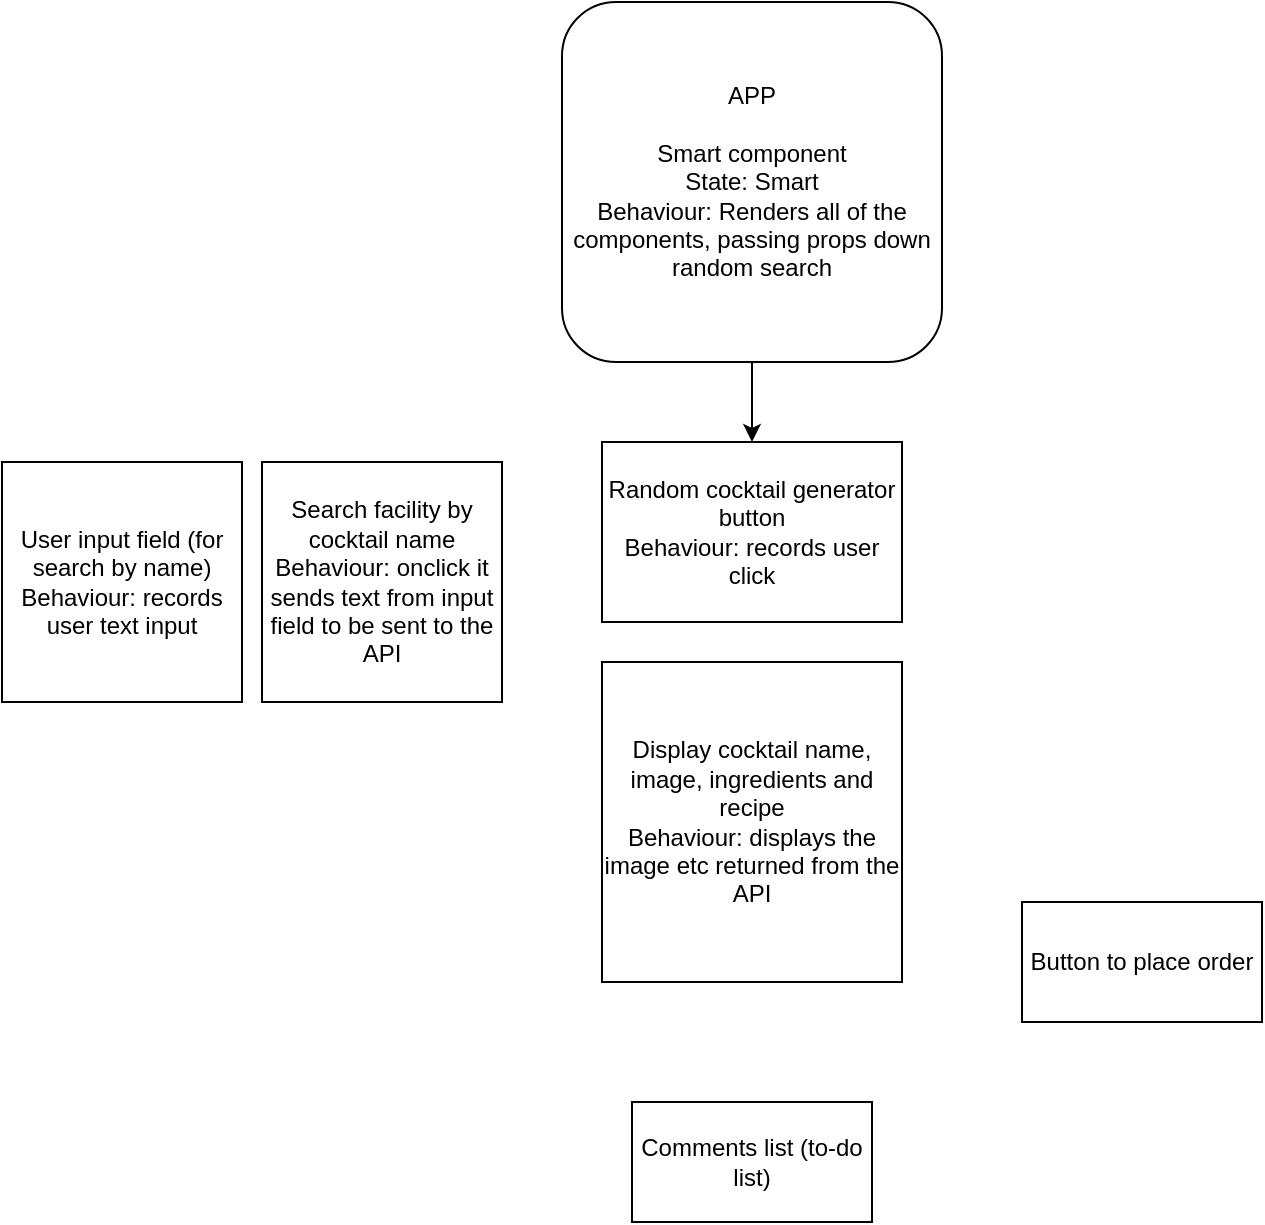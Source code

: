 <mxfile>
    <diagram id="S2GBqUxlJcy70CZUxzkA" name="Page-1">
        <mxGraphModel dx="969" dy="727" grid="1" gridSize="10" guides="1" tooltips="1" connect="1" arrows="1" fold="1" page="1" pageScale="1" pageWidth="827" pageHeight="1169" math="0" shadow="0">
            <root>
                <mxCell id="0"/>
                <mxCell id="1" parent="0"/>
                <mxCell id="2" value="APP&lt;br&gt;&lt;br&gt;Smart component&lt;br&gt;State: Smart&lt;br&gt;Behaviour: Renders all of the components, passing props down&lt;br&gt;random search" style="rounded=1;whiteSpace=wrap;html=1;" vertex="1" parent="1">
                    <mxGeometry x="330" y="20" width="190" height="180" as="geometry"/>
                </mxCell>
                <mxCell id="3" value="Search facility by cocktail name&lt;br&gt;Behaviour: onclick it sends text from input field to be sent to the API" style="rounded=0;whiteSpace=wrap;html=1;" vertex="1" parent="1">
                    <mxGeometry x="180" y="250" width="120" height="120" as="geometry"/>
                </mxCell>
                <mxCell id="4" value="Random cocktail generator button&lt;br&gt;Behaviour: records user click" style="rounded=0;whiteSpace=wrap;html=1;" vertex="1" parent="1">
                    <mxGeometry x="350" y="240" width="150" height="90" as="geometry"/>
                </mxCell>
                <mxCell id="5" value="User input field (for search by name)&lt;br&gt;Behaviour: records user text input" style="rounded=0;whiteSpace=wrap;html=1;" vertex="1" parent="1">
                    <mxGeometry x="50" y="250" width="120" height="120" as="geometry"/>
                </mxCell>
                <mxCell id="6" value="Display cocktail name, image, ingredients and recipe&lt;br&gt;Behaviour: displays the image etc returned from the API" style="rounded=0;whiteSpace=wrap;html=1;" vertex="1" parent="1">
                    <mxGeometry x="350" y="350" width="150" height="160" as="geometry"/>
                </mxCell>
                <mxCell id="7" value="Button to place order" style="rounded=0;whiteSpace=wrap;html=1;" vertex="1" parent="1">
                    <mxGeometry x="560" y="470" width="120" height="60" as="geometry"/>
                </mxCell>
                <mxCell id="8" value="Comments list (to-do list)" style="rounded=0;whiteSpace=wrap;html=1;" vertex="1" parent="1">
                    <mxGeometry x="365" y="570" width="120" height="60" as="geometry"/>
                </mxCell>
                <mxCell id="9" value="" style="endArrow=classic;html=1;exitX=0.5;exitY=1;exitDx=0;exitDy=0;entryX=0.5;entryY=0;entryDx=0;entryDy=0;" edge="1" parent="1" source="2" target="4">
                    <mxGeometry width="50" height="50" relative="1" as="geometry">
                        <mxPoint x="380" y="290" as="sourcePoint"/>
                        <mxPoint x="425" y="230" as="targetPoint"/>
                    </mxGeometry>
                </mxCell>
            </root>
        </mxGraphModel>
    </diagram>
</mxfile>